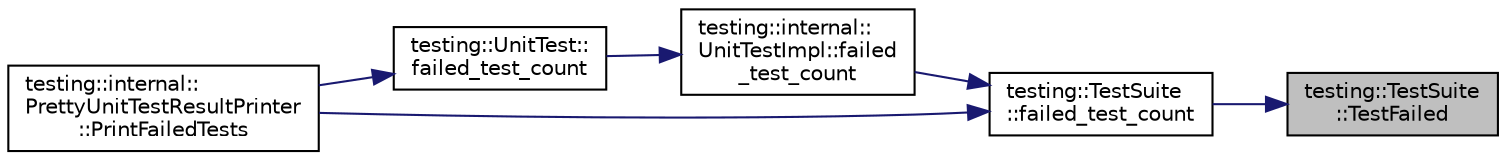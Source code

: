digraph "testing::TestSuite::TestFailed"
{
 // LATEX_PDF_SIZE
  bgcolor="transparent";
  edge [fontname="Helvetica",fontsize="10",labelfontname="Helvetica",labelfontsize="10"];
  node [fontname="Helvetica",fontsize="10",shape=record];
  rankdir="RL";
  Node1 [label="testing::TestSuite\l::TestFailed",height=0.2,width=0.4,color="black", fillcolor="grey75", style="filled", fontcolor="black",tooltip=" "];
  Node1 -> Node2 [dir="back",color="midnightblue",fontsize="10",style="solid",fontname="Helvetica"];
  Node2 [label="testing::TestSuite\l::failed_test_count",height=0.2,width=0.4,color="black",URL="$classtesting_1_1TestSuite.html#aaf18223e67cf0761f56bd4b8167abc6c",tooltip=" "];
  Node2 -> Node3 [dir="back",color="midnightblue",fontsize="10",style="solid",fontname="Helvetica"];
  Node3 [label="testing::internal::\lUnitTestImpl::failed\l_test_count",height=0.2,width=0.4,color="black",URL="$classtesting_1_1internal_1_1UnitTestImpl.html#ad0abe95b66466268363d7fa407bac41b",tooltip=" "];
  Node3 -> Node4 [dir="back",color="midnightblue",fontsize="10",style="solid",fontname="Helvetica"];
  Node4 [label="testing::UnitTest::\lfailed_test_count",height=0.2,width=0.4,color="black",URL="$classtesting_1_1UnitTest.html#ace1c860482b4ae5c341df5a9665e5c08",tooltip=" "];
  Node4 -> Node5 [dir="back",color="midnightblue",fontsize="10",style="solid",fontname="Helvetica"];
  Node5 [label="testing::internal::\lPrettyUnitTestResultPrinter\l::PrintFailedTests",height=0.2,width=0.4,color="black",URL="$classtesting_1_1internal_1_1PrettyUnitTestResultPrinter.html#aca5a9dc08998948e293b307d931b3f86",tooltip=" "];
  Node2 -> Node5 [dir="back",color="midnightblue",fontsize="10",style="solid",fontname="Helvetica"];
}
